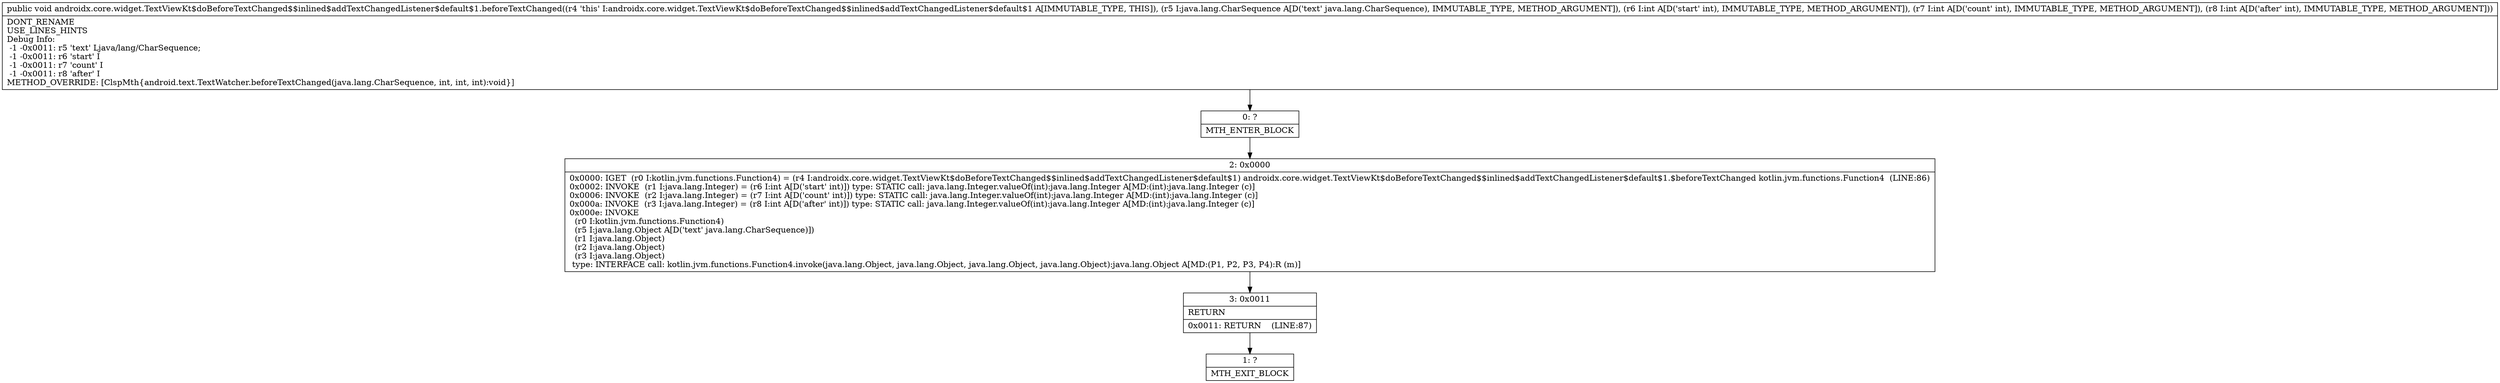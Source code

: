 digraph "CFG forandroidx.core.widget.TextViewKt$doBeforeTextChanged$$inlined$addTextChangedListener$default$1.beforeTextChanged(Ljava\/lang\/CharSequence;III)V" {
Node_0 [shape=record,label="{0\:\ ?|MTH_ENTER_BLOCK\l}"];
Node_2 [shape=record,label="{2\:\ 0x0000|0x0000: IGET  (r0 I:kotlin.jvm.functions.Function4) = (r4 I:androidx.core.widget.TextViewKt$doBeforeTextChanged$$inlined$addTextChangedListener$default$1) androidx.core.widget.TextViewKt$doBeforeTextChanged$$inlined$addTextChangedListener$default$1.$beforeTextChanged kotlin.jvm.functions.Function4  (LINE:86)\l0x0002: INVOKE  (r1 I:java.lang.Integer) = (r6 I:int A[D('start' int)]) type: STATIC call: java.lang.Integer.valueOf(int):java.lang.Integer A[MD:(int):java.lang.Integer (c)]\l0x0006: INVOKE  (r2 I:java.lang.Integer) = (r7 I:int A[D('count' int)]) type: STATIC call: java.lang.Integer.valueOf(int):java.lang.Integer A[MD:(int):java.lang.Integer (c)]\l0x000a: INVOKE  (r3 I:java.lang.Integer) = (r8 I:int A[D('after' int)]) type: STATIC call: java.lang.Integer.valueOf(int):java.lang.Integer A[MD:(int):java.lang.Integer (c)]\l0x000e: INVOKE  \l  (r0 I:kotlin.jvm.functions.Function4)\l  (r5 I:java.lang.Object A[D('text' java.lang.CharSequence)])\l  (r1 I:java.lang.Object)\l  (r2 I:java.lang.Object)\l  (r3 I:java.lang.Object)\l type: INTERFACE call: kotlin.jvm.functions.Function4.invoke(java.lang.Object, java.lang.Object, java.lang.Object, java.lang.Object):java.lang.Object A[MD:(P1, P2, P3, P4):R (m)]\l}"];
Node_3 [shape=record,label="{3\:\ 0x0011|RETURN\l|0x0011: RETURN    (LINE:87)\l}"];
Node_1 [shape=record,label="{1\:\ ?|MTH_EXIT_BLOCK\l}"];
MethodNode[shape=record,label="{public void androidx.core.widget.TextViewKt$doBeforeTextChanged$$inlined$addTextChangedListener$default$1.beforeTextChanged((r4 'this' I:androidx.core.widget.TextViewKt$doBeforeTextChanged$$inlined$addTextChangedListener$default$1 A[IMMUTABLE_TYPE, THIS]), (r5 I:java.lang.CharSequence A[D('text' java.lang.CharSequence), IMMUTABLE_TYPE, METHOD_ARGUMENT]), (r6 I:int A[D('start' int), IMMUTABLE_TYPE, METHOD_ARGUMENT]), (r7 I:int A[D('count' int), IMMUTABLE_TYPE, METHOD_ARGUMENT]), (r8 I:int A[D('after' int), IMMUTABLE_TYPE, METHOD_ARGUMENT]))  | DONT_RENAME\lUSE_LINES_HINTS\lDebug Info:\l  \-1 \-0x0011: r5 'text' Ljava\/lang\/CharSequence;\l  \-1 \-0x0011: r6 'start' I\l  \-1 \-0x0011: r7 'count' I\l  \-1 \-0x0011: r8 'after' I\lMETHOD_OVERRIDE: [ClspMth\{android.text.TextWatcher.beforeTextChanged(java.lang.CharSequence, int, int, int):void\}]\l}"];
MethodNode -> Node_0;Node_0 -> Node_2;
Node_2 -> Node_3;
Node_3 -> Node_1;
}

